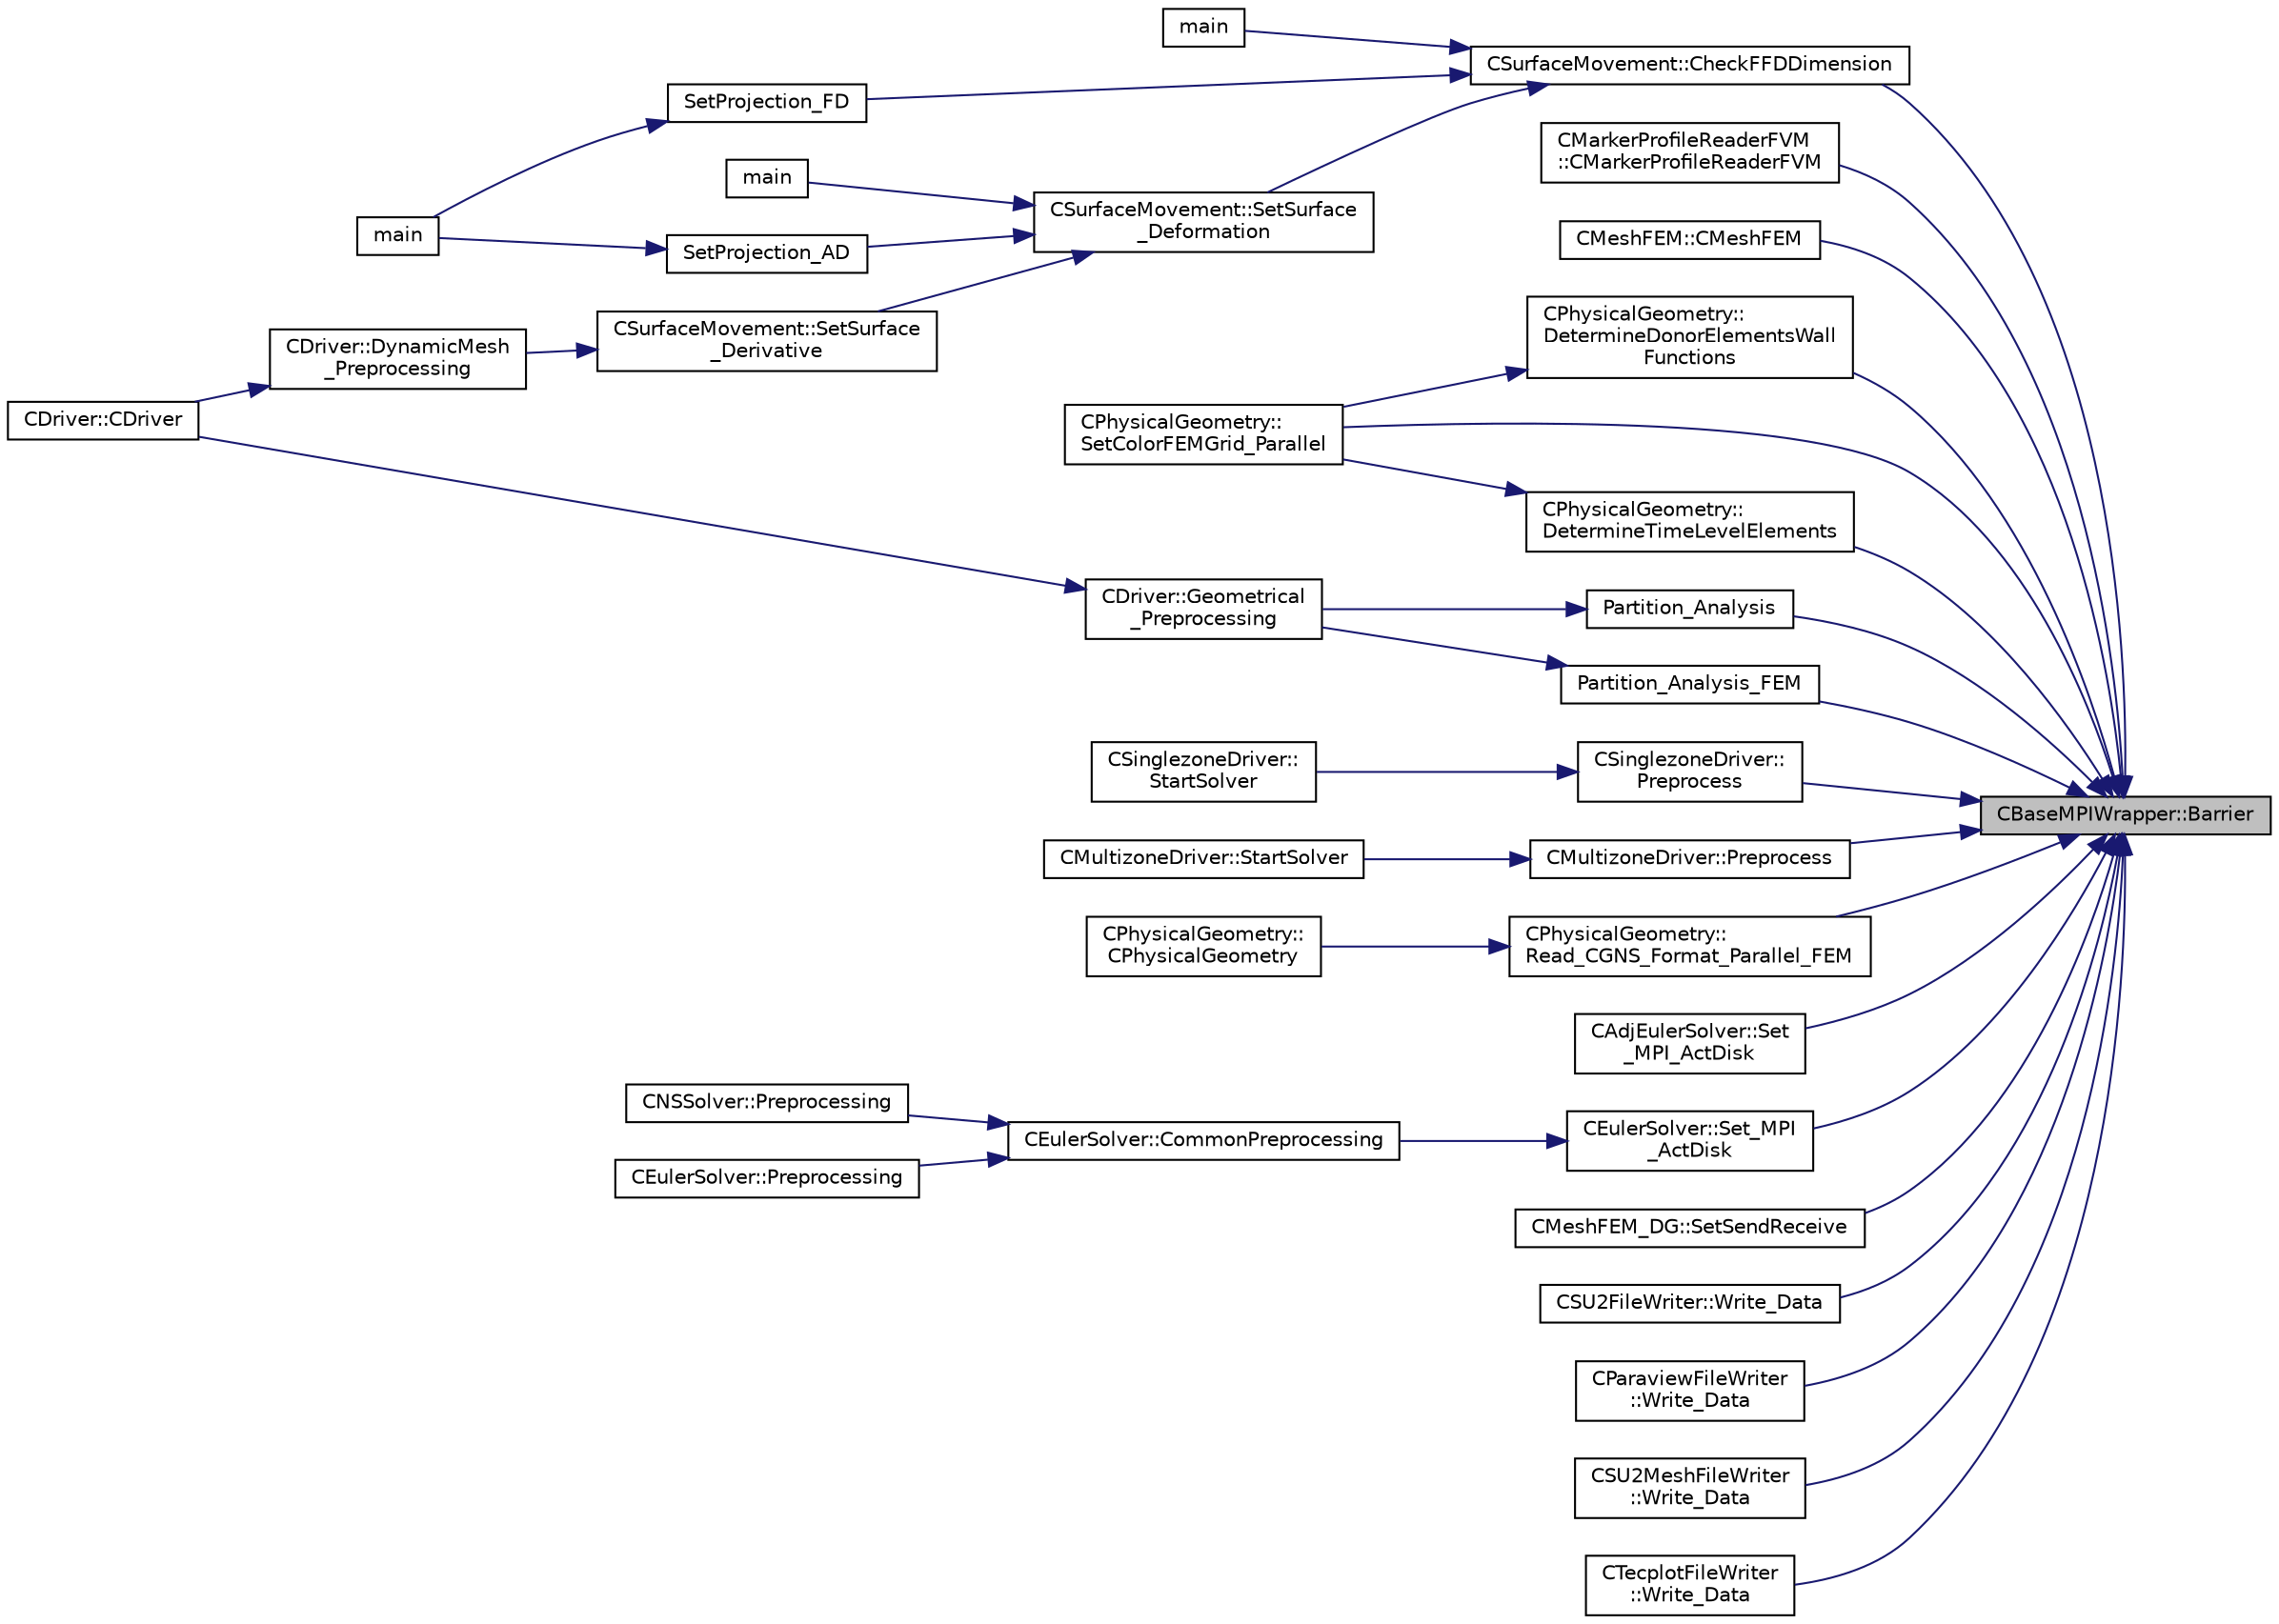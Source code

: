 digraph "CBaseMPIWrapper::Barrier"
{
 // LATEX_PDF_SIZE
  edge [fontname="Helvetica",fontsize="10",labelfontname="Helvetica",labelfontsize="10"];
  node [fontname="Helvetica",fontsize="10",shape=record];
  rankdir="RL";
  Node1 [label="CBaseMPIWrapper::Barrier",height=0.2,width=0.4,color="black", fillcolor="grey75", style="filled", fontcolor="black",tooltip=" "];
  Node1 -> Node2 [dir="back",color="midnightblue",fontsize="10",style="solid",fontname="Helvetica"];
  Node2 [label="CSurfaceMovement::CheckFFDDimension",height=0.2,width=0.4,color="black", fillcolor="white", style="filled",URL="$classCSurfaceMovement.html#ac96d720da758ca2e213d8198ba738525",tooltip="Check the intersections of the FFD with the surface."];
  Node2 -> Node3 [dir="back",color="midnightblue",fontsize="10",style="solid",fontname="Helvetica"];
  Node3 [label="main",height=0.2,width=0.4,color="black", fillcolor="white", style="filled",URL="$SU2__GEO_8cpp.html#a0ddf1224851353fc92bfbff6f499fa97",tooltip=" "];
  Node2 -> Node4 [dir="back",color="midnightblue",fontsize="10",style="solid",fontname="Helvetica"];
  Node4 [label="SetProjection_FD",height=0.2,width=0.4,color="black", fillcolor="white", style="filled",URL="$SU2__DOT_8cpp.html#a5c5163a755085e03f1dfa23aeb7e21f2",tooltip="Projection of the surface sensitivity using finite differences (FD)."];
  Node4 -> Node5 [dir="back",color="midnightblue",fontsize="10",style="solid",fontname="Helvetica"];
  Node5 [label="main",height=0.2,width=0.4,color="black", fillcolor="white", style="filled",URL="$SU2__DOT_8cpp.html#a0ddf1224851353fc92bfbff6f499fa97",tooltip=" "];
  Node2 -> Node6 [dir="back",color="midnightblue",fontsize="10",style="solid",fontname="Helvetica"];
  Node6 [label="CSurfaceMovement::SetSurface\l_Deformation",height=0.2,width=0.4,color="black", fillcolor="white", style="filled",URL="$classCSurfaceMovement.html#af8da279141f7e64121f3d15019fee45e",tooltip="Set the surface/boundary deformation."];
  Node6 -> Node7 [dir="back",color="midnightblue",fontsize="10",style="solid",fontname="Helvetica"];
  Node7 [label="main",height=0.2,width=0.4,color="black", fillcolor="white", style="filled",URL="$SU2__DEF_8cpp.html#a0ddf1224851353fc92bfbff6f499fa97",tooltip=" "];
  Node6 -> Node8 [dir="back",color="midnightblue",fontsize="10",style="solid",fontname="Helvetica"];
  Node8 [label="SetProjection_AD",height=0.2,width=0.4,color="black", fillcolor="white", style="filled",URL="$SU2__DOT_8cpp.html#a3fceed882e8eb3d6796c8e8396af7d87",tooltip="Projection of the surface sensitivity using algorithmic differentiation (AD)."];
  Node8 -> Node5 [dir="back",color="midnightblue",fontsize="10",style="solid",fontname="Helvetica"];
  Node6 -> Node9 [dir="back",color="midnightblue",fontsize="10",style="solid",fontname="Helvetica"];
  Node9 [label="CSurfaceMovement::SetSurface\l_Derivative",height=0.2,width=0.4,color="black", fillcolor="white", style="filled",URL="$classCSurfaceMovement.html#af6aac73d04565bf6e9b81305b66e97e7",tooltip="Set derivatives of the surface/boundary deformation."];
  Node9 -> Node10 [dir="back",color="midnightblue",fontsize="10",style="solid",fontname="Helvetica"];
  Node10 [label="CDriver::DynamicMesh\l_Preprocessing",height=0.2,width=0.4,color="black", fillcolor="white", style="filled",URL="$classCDriver.html#ab130423a20d43ddd4eb0d9cde51c2708",tooltip="GridMovement_Preprocessing."];
  Node10 -> Node11 [dir="back",color="midnightblue",fontsize="10",style="solid",fontname="Helvetica"];
  Node11 [label="CDriver::CDriver",height=0.2,width=0.4,color="black", fillcolor="white", style="filled",URL="$classCDriver.html#a3fca4a013a6efa9bbb38fe78a86b5f3d",tooltip="Constructor of the class."];
  Node1 -> Node12 [dir="back",color="midnightblue",fontsize="10",style="solid",fontname="Helvetica"];
  Node12 [label="CMarkerProfileReaderFVM\l::CMarkerProfileReaderFVM",height=0.2,width=0.4,color="black", fillcolor="white", style="filled",URL="$classCMarkerProfileReaderFVM.html#a61ef80d2213d550cd49946026891a83b",tooltip="Constructor of the CMarkerProfileReaderFVM class."];
  Node1 -> Node13 [dir="back",color="midnightblue",fontsize="10",style="solid",fontname="Helvetica"];
  Node13 [label="CMeshFEM::CMeshFEM",height=0.2,width=0.4,color="black", fillcolor="white", style="filled",URL="$classCMeshFEM.html#ae74b12670fb49ad4d28836d9fc2aab8d",tooltip="Redistributes the grid over the ranks and creates the halo layer."];
  Node1 -> Node14 [dir="back",color="midnightblue",fontsize="10",style="solid",fontname="Helvetica"];
  Node14 [label="CPhysicalGeometry::\lDetermineDonorElementsWall\lFunctions",height=0.2,width=0.4,color="black", fillcolor="white", style="filled",URL="$classCPhysicalGeometry.html#acef4e18142b580bf09f21e5b71387d5f",tooltip="Determine the donor elements for the boundary elements on viscous wall boundaries when wall functions..."];
  Node14 -> Node15 [dir="back",color="midnightblue",fontsize="10",style="solid",fontname="Helvetica"];
  Node15 [label="CPhysicalGeometry::\lSetColorFEMGrid_Parallel",height=0.2,width=0.4,color="black", fillcolor="white", style="filled",URL="$classCPhysicalGeometry.html#a0a1295415b0ff3105673f5733682e151",tooltip="Set the domains for FEM grid partitioning using ParMETIS."];
  Node1 -> Node16 [dir="back",color="midnightblue",fontsize="10",style="solid",fontname="Helvetica"];
  Node16 [label="CPhysicalGeometry::\lDetermineTimeLevelElements",height=0.2,width=0.4,color="black", fillcolor="white", style="filled",URL="$classCPhysicalGeometry.html#a18f63cc49f7dc20241a0599ad1426ba8",tooltip="Determine the time level of the elements when time accurate local time stepping is employed."];
  Node16 -> Node15 [dir="back",color="midnightblue",fontsize="10",style="solid",fontname="Helvetica"];
  Node1 -> Node17 [dir="back",color="midnightblue",fontsize="10",style="solid",fontname="Helvetica"];
  Node17 [label="Partition_Analysis",height=0.2,width=0.4,color="black", fillcolor="white", style="filled",URL="$definition__structure_8cpp.html#a30aa1f3af065c88dc4b96e8227c687b1",tooltip="Performs an analysis of the mesh partitions for distributed memory calculations."];
  Node17 -> Node18 [dir="back",color="midnightblue",fontsize="10",style="solid",fontname="Helvetica"];
  Node18 [label="CDriver::Geometrical\l_Preprocessing",height=0.2,width=0.4,color="black", fillcolor="white", style="filled",URL="$classCDriver.html#ad3d55fa299acdb779a7772bcee249004",tooltip="Construction of the edge-based data structure and the multigrid structure."];
  Node18 -> Node11 [dir="back",color="midnightblue",fontsize="10",style="solid",fontname="Helvetica"];
  Node1 -> Node19 [dir="back",color="midnightblue",fontsize="10",style="solid",fontname="Helvetica"];
  Node19 [label="Partition_Analysis_FEM",height=0.2,width=0.4,color="black", fillcolor="white", style="filled",URL="$definition__structure_8cpp.html#ac8f2a44b074b895036080900e1315053",tooltip="Performs an analysis of the mesh partitions for distributed memory calculations for the FEM solver."];
  Node19 -> Node18 [dir="back",color="midnightblue",fontsize="10",style="solid",fontname="Helvetica"];
  Node1 -> Node20 [dir="back",color="midnightblue",fontsize="10",style="solid",fontname="Helvetica"];
  Node20 [label="CSinglezoneDriver::\lPreprocess",height=0.2,width=0.4,color="black", fillcolor="white", style="filled",URL="$classCSinglezoneDriver.html#a0b2c8c9b257915d6b19d72014f3bb82a",tooltip="Preprocess the single-zone iteration."];
  Node20 -> Node21 [dir="back",color="midnightblue",fontsize="10",style="solid",fontname="Helvetica"];
  Node21 [label="CSinglezoneDriver::\lStartSolver",height=0.2,width=0.4,color="black", fillcolor="white", style="filled",URL="$classCSinglezoneDriver.html#ac98c6acfe034381fb3b77c6753c4d734",tooltip="[Overload] Launch the computation for single-zone problems."];
  Node1 -> Node22 [dir="back",color="midnightblue",fontsize="10",style="solid",fontname="Helvetica"];
  Node22 [label="CMultizoneDriver::Preprocess",height=0.2,width=0.4,color="black", fillcolor="white", style="filled",URL="$classCMultizoneDriver.html#a92c39c3bdad3f83c17e7bdf8acbfe0f7",tooltip="Preprocess the multizone iteration."];
  Node22 -> Node23 [dir="back",color="midnightblue",fontsize="10",style="solid",fontname="Helvetica"];
  Node23 [label="CMultizoneDriver::StartSolver",height=0.2,width=0.4,color="black", fillcolor="white", style="filled",URL="$classCMultizoneDriver.html#a48545e4827cc34298f792995e06d90dd",tooltip="[Overload] Launch the computation for multizone problems."];
  Node1 -> Node24 [dir="back",color="midnightblue",fontsize="10",style="solid",fontname="Helvetica"];
  Node24 [label="CPhysicalGeometry::\lRead_CGNS_Format_Parallel_FEM",height=0.2,width=0.4,color="black", fillcolor="white", style="filled",URL="$classCPhysicalGeometry.html#a5fa5c4805d03646f8bfbf8622265f958",tooltip="Reads for the FEM solver the geometry of the grid and adjust the boundary conditions with the configu..."];
  Node24 -> Node25 [dir="back",color="midnightblue",fontsize="10",style="solid",fontname="Helvetica"];
  Node25 [label="CPhysicalGeometry::\lCPhysicalGeometry",height=0.2,width=0.4,color="black", fillcolor="white", style="filled",URL="$classCPhysicalGeometry.html#a075a737b341a64de5463ddd41096692e",tooltip="Reads the geometry of the grid and adjust the boundary conditions with the configuration file."];
  Node1 -> Node26 [dir="back",color="midnightblue",fontsize="10",style="solid",fontname="Helvetica"];
  Node26 [label="CAdjEulerSolver::Set\l_MPI_ActDisk",height=0.2,width=0.4,color="black", fillcolor="white", style="filled",URL="$classCAdjEulerSolver.html#a955c1b2bca0b00f14d155fd6eb3f6747",tooltip="Parallelization of Undivided Laplacian."];
  Node1 -> Node27 [dir="back",color="midnightblue",fontsize="10",style="solid",fontname="Helvetica"];
  Node27 [label="CEulerSolver::Set_MPI\l_ActDisk",height=0.2,width=0.4,color="black", fillcolor="white", style="filled",URL="$classCEulerSolver.html#a6af5752ae941083a42f1d5761adb27ef",tooltip="Parallelization of Undivided Laplacian."];
  Node27 -> Node28 [dir="back",color="midnightblue",fontsize="10",style="solid",fontname="Helvetica"];
  Node28 [label="CEulerSolver::CommonPreprocessing",height=0.2,width=0.4,color="black", fillcolor="white", style="filled",URL="$classCEulerSolver.html#a0d6f93feba8d6aad18edf3594213042b",tooltip="Preprocessing actions common to the Euler and NS solvers."];
  Node28 -> Node29 [dir="back",color="midnightblue",fontsize="10",style="solid",fontname="Helvetica"];
  Node29 [label="CNSSolver::Preprocessing",height=0.2,width=0.4,color="black", fillcolor="white", style="filled",URL="$classCNSSolver.html#af83e7cb773797239cdc98fc4d202d32f",tooltip="Restart residual and compute gradients."];
  Node28 -> Node30 [dir="back",color="midnightblue",fontsize="10",style="solid",fontname="Helvetica"];
  Node30 [label="CEulerSolver::Preprocessing",height=0.2,width=0.4,color="black", fillcolor="white", style="filled",URL="$classCEulerSolver.html#ab08b6aa95648e7ab973f9f247fe54b31",tooltip="Compute primitive variables and their gradients."];
  Node1 -> Node15 [dir="back",color="midnightblue",fontsize="10",style="solid",fontname="Helvetica"];
  Node1 -> Node31 [dir="back",color="midnightblue",fontsize="10",style="solid",fontname="Helvetica"];
  Node31 [label="CMeshFEM_DG::SetSendReceive",height=0.2,width=0.4,color="black", fillcolor="white", style="filled",URL="$classCMeshFEM__DG.html#ae72aa64c74d57aba222cd8b0179dc2e7",tooltip="Set the send receive boundaries of the grid."];
  Node1 -> Node32 [dir="back",color="midnightblue",fontsize="10",style="solid",fontname="Helvetica"];
  Node32 [label="CSU2FileWriter::Write_Data",height=0.2,width=0.4,color="black", fillcolor="white", style="filled",URL="$classCSU2FileWriter.html#af3af49f66ff88ced9847a910058e5c5f",tooltip="Write sorted data to file in SU2 ASCII file format."];
  Node1 -> Node33 [dir="back",color="midnightblue",fontsize="10",style="solid",fontname="Helvetica"];
  Node33 [label="CParaviewFileWriter\l::Write_Data",height=0.2,width=0.4,color="black", fillcolor="white", style="filled",URL="$classCParaviewFileWriter.html#ae4414acad5ec9d8512e90b329bbad96f",tooltip="Write sorted data to file in paraview file format."];
  Node1 -> Node34 [dir="back",color="midnightblue",fontsize="10",style="solid",fontname="Helvetica"];
  Node34 [label="CSU2MeshFileWriter\l::Write_Data",height=0.2,width=0.4,color="black", fillcolor="white", style="filled",URL="$classCSU2MeshFileWriter.html#a1851a6b32c9c8af27f3c51c594a32db5",tooltip="Write sorted data to file in SU2 mesh file format."];
  Node1 -> Node35 [dir="back",color="midnightblue",fontsize="10",style="solid",fontname="Helvetica"];
  Node35 [label="CTecplotFileWriter\l::Write_Data",height=0.2,width=0.4,color="black", fillcolor="white", style="filled",URL="$classCTecplotFileWriter.html#a7ec196b7d3a26a1d88e1f3488a5c4990",tooltip="Write sorted data to file in tecplot ASCII file format."];
}
